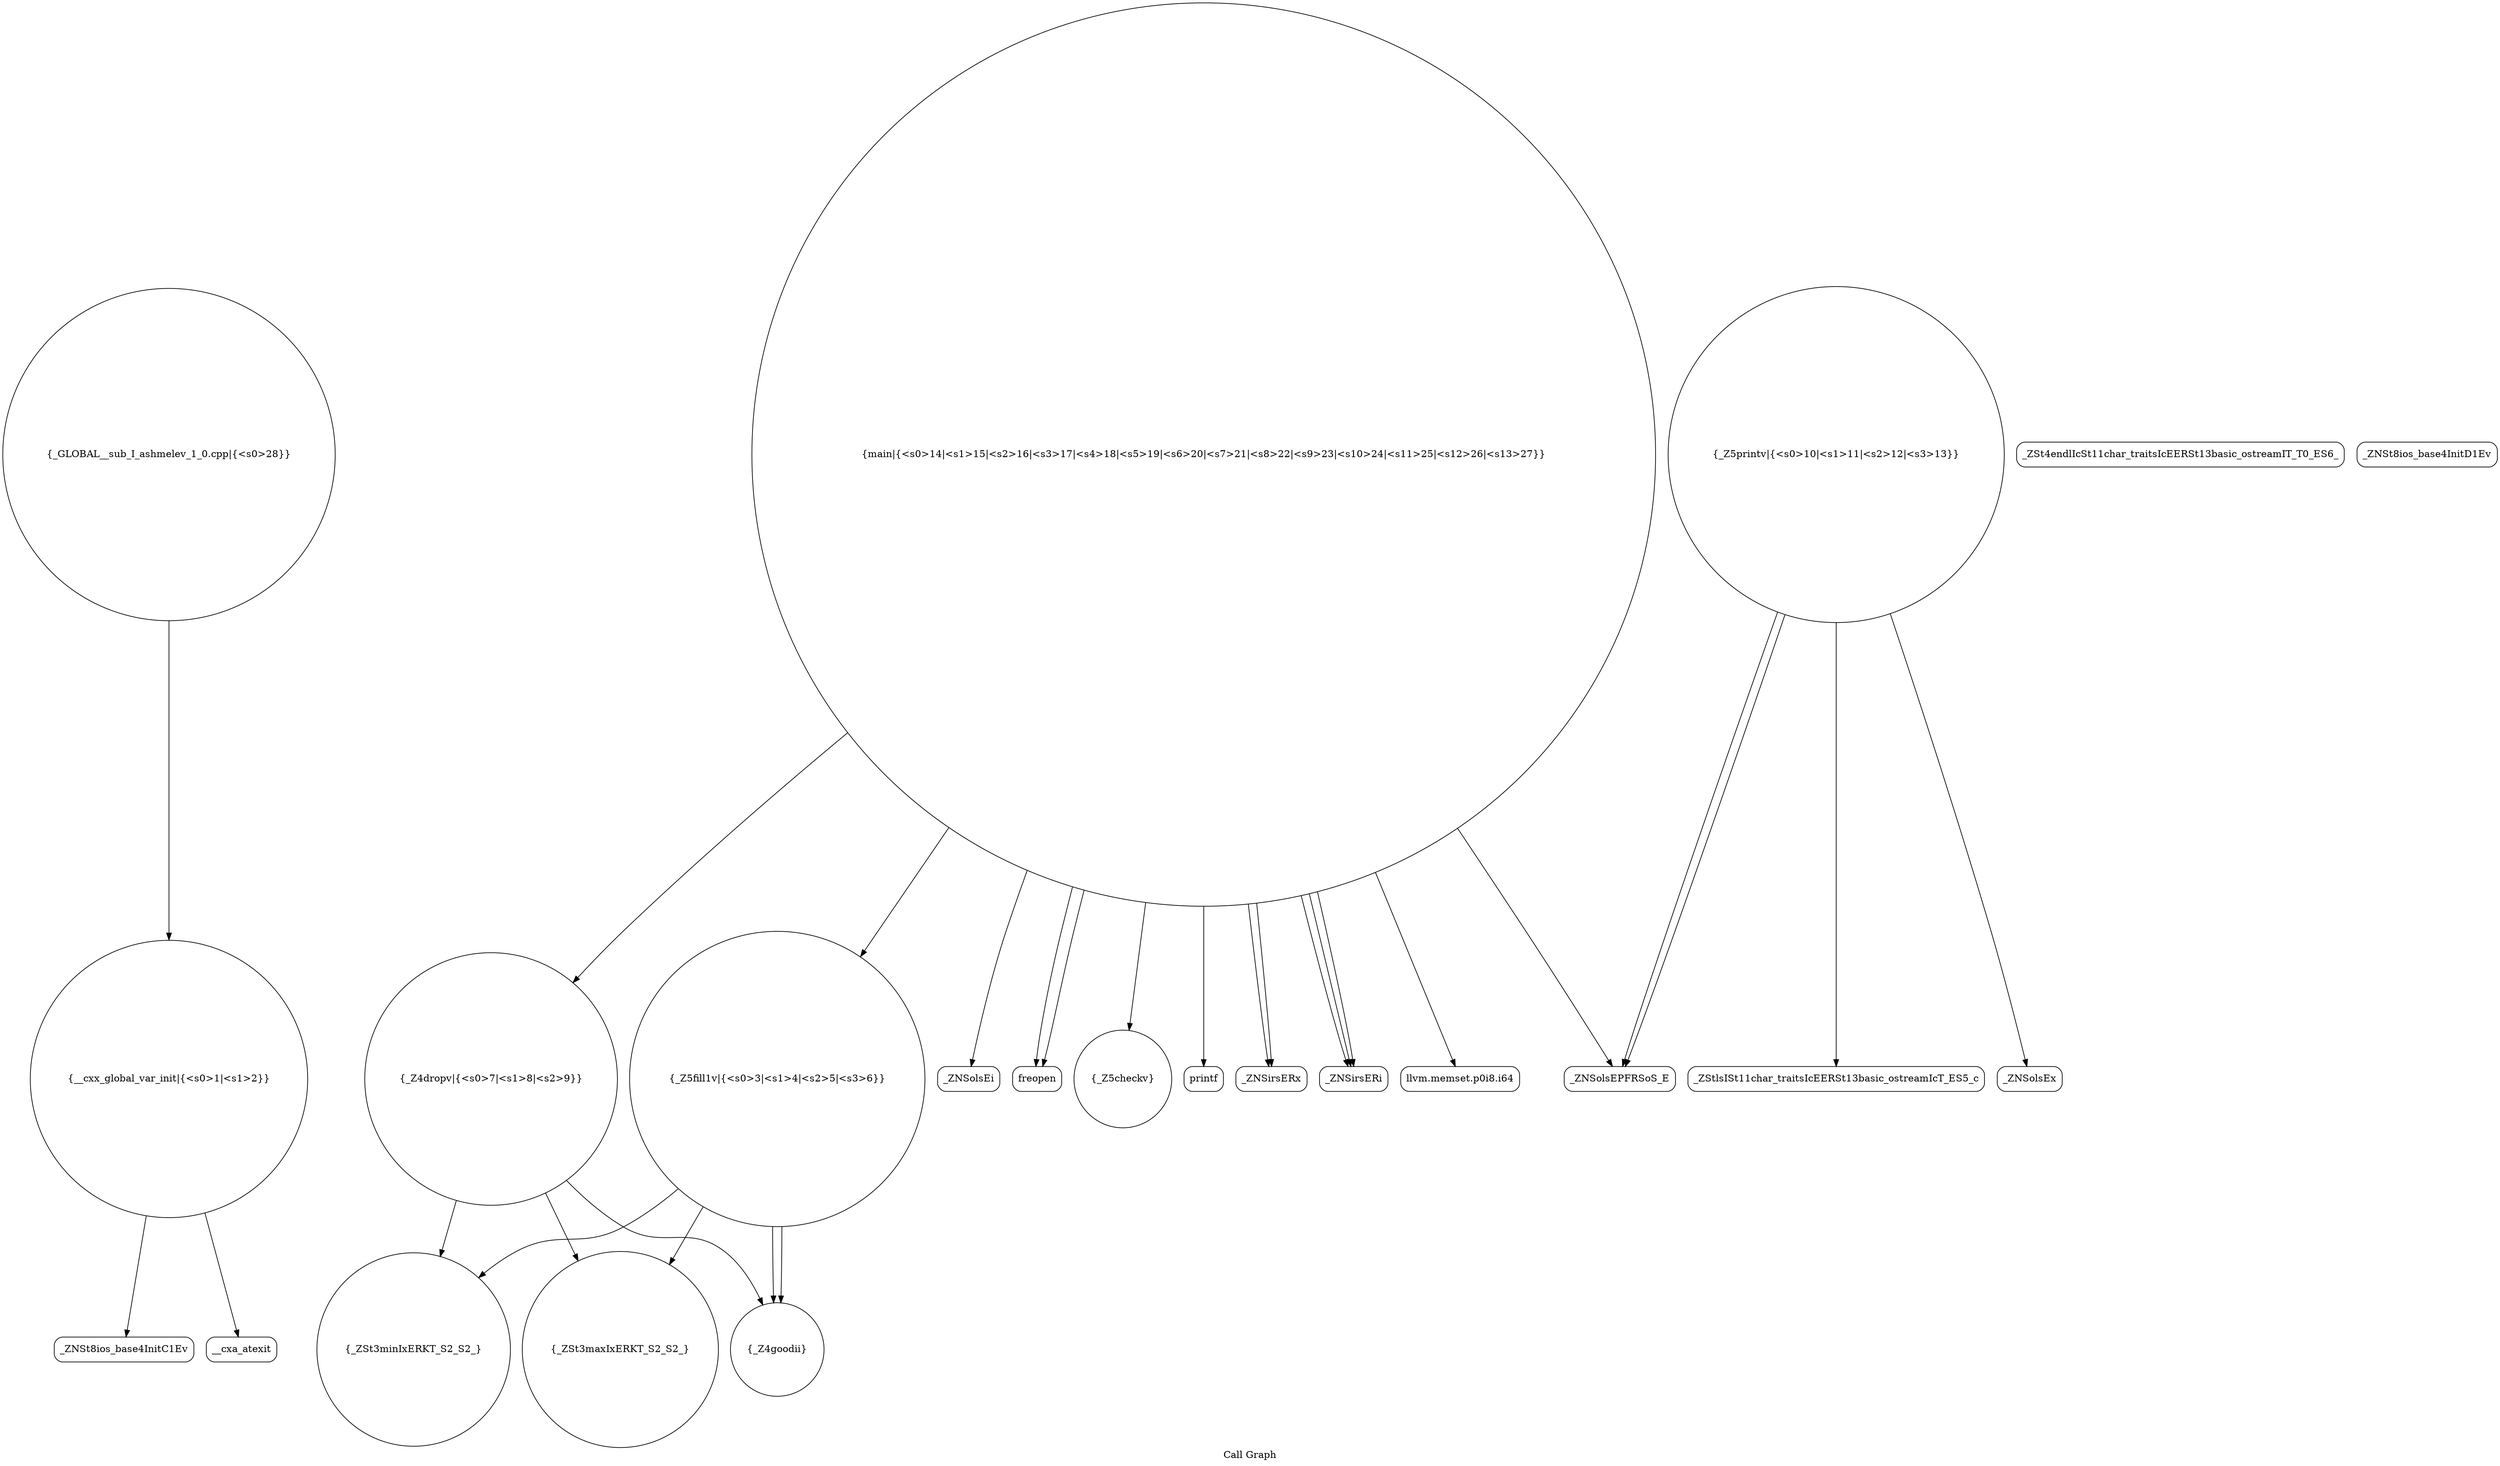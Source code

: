 digraph "Call Graph" {
	label="Call Graph";

	Node0x564afdebc7f0 [shape=record,shape=circle,label="{__cxx_global_var_init|{<s0>1|<s1>2}}"];
	Node0x564afdebc7f0:s0 -> Node0x564afdebcc80[color=black];
	Node0x564afdebc7f0:s1 -> Node0x564afdebcd80[color=black];
	Node0x564afdebcf80 [shape=record,shape=circle,label="{_ZSt3minIxERKT_S2_S2_}"];
	Node0x564afdebd300 [shape=record,shape=Mrecord,label="{_ZSt4endlIcSt11char_traitsIcEERSt13basic_ostreamIT_T0_ES6_}"];
	Node0x564afdebd680 [shape=record,shape=Mrecord,label="{_ZNSolsEi}"];
	Node0x564afdebcd00 [shape=record,shape=Mrecord,label="{_ZNSt8ios_base4InitD1Ev}"];
	Node0x564afdebd080 [shape=record,shape=circle,label="{_Z4dropv|{<s0>7|<s1>8|<s2>9}}"];
	Node0x564afdebd080:s0 -> Node0x564afdebcf00[color=black];
	Node0x564afdebd080:s1 -> Node0x564afdebd000[color=black];
	Node0x564afdebd080:s2 -> Node0x564afdebcf80[color=black];
	Node0x564afdebd400 [shape=record,shape=Mrecord,label="{freopen}"];
	Node0x564afdebce00 [shape=record,shape=circle,label="{_Z5checkv}"];
	Node0x564afdebd180 [shape=record,shape=Mrecord,label="{_ZStlsISt11char_traitsIcEERSt13basic_ostreamIcT_ES5_c}"];
	Node0x564afdebd500 [shape=record,shape=Mrecord,label="{printf}"];
	Node0x564afdebcf00 [shape=record,shape=circle,label="{_Z4goodii}"];
	Node0x564afdebd280 [shape=record,shape=Mrecord,label="{_ZNSolsEPFRSoS_E}"];
	Node0x564afdebd600 [shape=record,shape=Mrecord,label="{_ZNSirsERx}"];
	Node0x564afdebcc80 [shape=record,shape=Mrecord,label="{_ZNSt8ios_base4InitC1Ev}"];
	Node0x564afdebd000 [shape=record,shape=circle,label="{_ZSt3maxIxERKT_S2_S2_}"];
	Node0x564afdebd380 [shape=record,shape=circle,label="{main|{<s0>14|<s1>15|<s2>16|<s3>17|<s4>18|<s5>19|<s6>20|<s7>21|<s8>22|<s9>23|<s10>24|<s11>25|<s12>26|<s13>27}}"];
	Node0x564afdebd380:s0 -> Node0x564afdebd400[color=black];
	Node0x564afdebd380:s1 -> Node0x564afdebd400[color=black];
	Node0x564afdebd380:s2 -> Node0x564afdebd480[color=black];
	Node0x564afdebd380:s3 -> Node0x564afdebd500[color=black];
	Node0x564afdebd380:s4 -> Node0x564afdebd580[color=black];
	Node0x564afdebd380:s5 -> Node0x564afdebd480[color=black];
	Node0x564afdebd380:s6 -> Node0x564afdebd480[color=black];
	Node0x564afdebd380:s7 -> Node0x564afdebd600[color=black];
	Node0x564afdebd380:s8 -> Node0x564afdebd600[color=black];
	Node0x564afdebd380:s9 -> Node0x564afdebce00[color=black];
	Node0x564afdebd380:s10 -> Node0x564afdebce80[color=black];
	Node0x564afdebd380:s11 -> Node0x564afdebd080[color=black];
	Node0x564afdebd380:s12 -> Node0x564afdebd680[color=black];
	Node0x564afdebd380:s13 -> Node0x564afdebd280[color=black];
	Node0x564afdebd700 [shape=record,shape=circle,label="{_GLOBAL__sub_I_ashmelev_1_0.cpp|{<s0>28}}"];
	Node0x564afdebd700:s0 -> Node0x564afdebc7f0[color=black];
	Node0x564afdebcd80 [shape=record,shape=Mrecord,label="{__cxa_atexit}"];
	Node0x564afdebd100 [shape=record,shape=circle,label="{_Z5printv|{<s0>10|<s1>11|<s2>12|<s3>13}}"];
	Node0x564afdebd100:s0 -> Node0x564afdebd200[color=black];
	Node0x564afdebd100:s1 -> Node0x564afdebd180[color=black];
	Node0x564afdebd100:s2 -> Node0x564afdebd280[color=black];
	Node0x564afdebd100:s3 -> Node0x564afdebd280[color=black];
	Node0x564afdebd480 [shape=record,shape=Mrecord,label="{_ZNSirsERi}"];
	Node0x564afdebce80 [shape=record,shape=circle,label="{_Z5fill1v|{<s0>3|<s1>4|<s2>5|<s3>6}}"];
	Node0x564afdebce80:s0 -> Node0x564afdebcf00[color=black];
	Node0x564afdebce80:s1 -> Node0x564afdebcf00[color=black];
	Node0x564afdebce80:s2 -> Node0x564afdebd000[color=black];
	Node0x564afdebce80:s3 -> Node0x564afdebcf80[color=black];
	Node0x564afdebd200 [shape=record,shape=Mrecord,label="{_ZNSolsEx}"];
	Node0x564afdebd580 [shape=record,shape=Mrecord,label="{llvm.memset.p0i8.i64}"];
}

